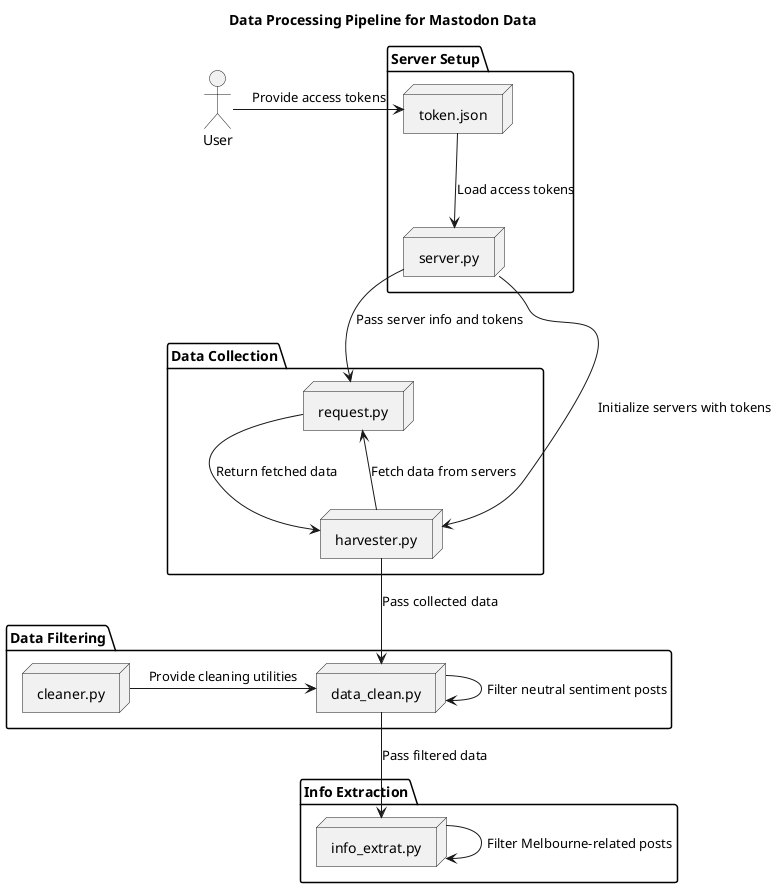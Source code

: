 @startuml
title Data Processing Pipeline for Mastodon Data

actor User

package "Server Setup" {
  node "token.json" as TokenJson
  node "server.py" as ServerPy
}

package "Data Collection" {
  node "harvester.py" as HarvesterPy
  node "request.py" as RequestPy
}

package "Data Filtering" {
  node "data_clean.py" as DataCleanPy
  node "cleaner.py" as CleanerPy
}

package "Info Extraction" {
  node "info_extrat.py" as InfoExtratPy
}

User -> TokenJson : Provide access tokens
TokenJson --> ServerPy : Load access tokens
ServerPy --> HarvesterPy : Initialize servers with tokens
ServerPy --> RequestPy : Pass server info and tokens

HarvesterPy --> RequestPy : Fetch data from servers
RequestPy -> HarvesterPy : Return fetched data

HarvesterPy --> DataCleanPy : Pass collected data
DataCleanPy -> DataCleanPy : Filter neutral sentiment posts

DataCleanPy --> InfoExtratPy : Pass filtered data
InfoExtratPy -> InfoExtratPy : Filter Melbourne-related posts

CleanerPy -> DataCleanPy : Provide cleaning utilities

@enduml
